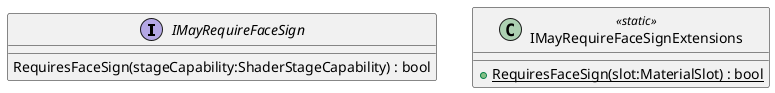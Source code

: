 @startuml
interface IMayRequireFaceSign {
    RequiresFaceSign(stageCapability:ShaderStageCapability) : bool
}
class IMayRequireFaceSignExtensions <<static>> {
    + {static} RequiresFaceSign(slot:MaterialSlot) : bool
}
@enduml
